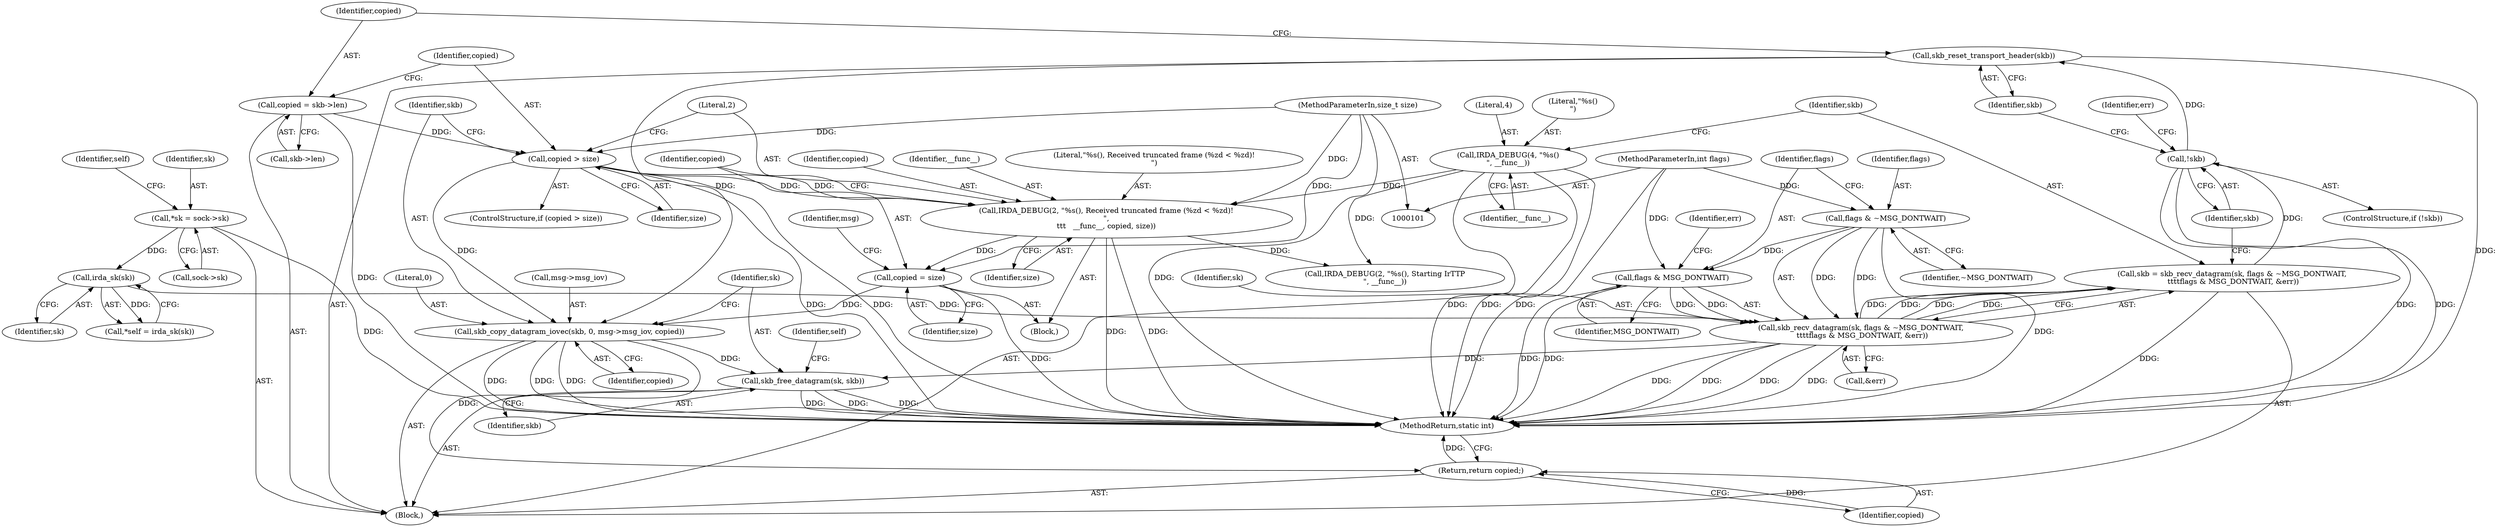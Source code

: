 digraph "0_linux_f3d3342602f8bcbf37d7c46641cb9bca7618eb1c_16@API" {
"1000169" [label="(Call,skb_copy_datagram_iovec(skb, 0, msg->msg_iov, copied))"];
"1000143" [label="(Call,skb_reset_transport_header(skb))"];
"1000139" [label="(Call,!skb)"];
"1000126" [label="(Call,skb = skb_recv_datagram(sk, flags & ~MSG_DONTWAIT,\n \t\t\t\tflags & MSG_DONTWAIT, &err))"];
"1000128" [label="(Call,skb_recv_datagram(sk, flags & ~MSG_DONTWAIT,\n \t\t\t\tflags & MSG_DONTWAIT, &err))"];
"1000117" [label="(Call,irda_sk(sk))"];
"1000109" [label="(Call,*sk = sock->sk)"];
"1000130" [label="(Call,flags & ~MSG_DONTWAIT)"];
"1000106" [label="(MethodParameterIn,int flags)"];
"1000133" [label="(Call,flags & MSG_DONTWAIT)"];
"1000151" [label="(Call,copied > size)"];
"1000145" [label="(Call,copied = skb->len)"];
"1000105" [label="(MethodParameterIn,size_t size)"];
"1000161" [label="(Call,copied = size)"];
"1000155" [label="(Call,IRDA_DEBUG(2, \"%s(), Received truncated frame (%zd < %zd)!\n\",\n\t\t\t   __func__, copied, size))"];
"1000122" [label="(Call,IRDA_DEBUG(4, \"%s()\n\", __func__))"];
"1000176" [label="(Call,skb_free_datagram(sk, skb))"];
"1000213" [label="(Return,return copied;)"];
"1000116" [label="(Identifier,self)"];
"1000130" [label="(Call,flags & ~MSG_DONTWAIT)"];
"1000142" [label="(Identifier,err)"];
"1000109" [label="(Call,*sk = sock->sk)"];
"1000111" [label="(Call,sock->sk)"];
"1000117" [label="(Call,irda_sk(sk))"];
"1000125" [label="(Identifier,__func__)"];
"1000138" [label="(ControlStructure,if (!skb))"];
"1000106" [label="(MethodParameterIn,int flags)"];
"1000170" [label="(Identifier,skb)"];
"1000145" [label="(Call,copied = skb->len)"];
"1000132" [label="(Identifier,~MSG_DONTWAIT)"];
"1000163" [label="(Identifier,size)"];
"1000151" [label="(Call,copied > size)"];
"1000199" [label="(Call,IRDA_DEBUG(2, \"%s(), Starting IrTTP\n\", __func__))"];
"1000157" [label="(Literal,\"%s(), Received truncated frame (%zd < %zd)!\n\")"];
"1000182" [label="(Identifier,self)"];
"1000136" [label="(Call,&err)"];
"1000115" [label="(Call,*self = irda_sk(sk))"];
"1000144" [label="(Identifier,skb)"];
"1000110" [label="(Identifier,sk)"];
"1000166" [label="(Identifier,msg)"];
"1000127" [label="(Identifier,skb)"];
"1000124" [label="(Literal,\"%s()\n\")"];
"1000213" [label="(Return,return copied;)"];
"1000133" [label="(Call,flags & MSG_DONTWAIT)"];
"1000118" [label="(Identifier,sk)"];
"1000178" [label="(Identifier,skb)"];
"1000135" [label="(Identifier,MSG_DONTWAIT)"];
"1000129" [label="(Identifier,sk)"];
"1000123" [label="(Literal,4)"];
"1000147" [label="(Call,skb->len)"];
"1000137" [label="(Identifier,err)"];
"1000176" [label="(Call,skb_free_datagram(sk, skb))"];
"1000156" [label="(Literal,2)"];
"1000131" [label="(Identifier,flags)"];
"1000150" [label="(ControlStructure,if (copied > size))"];
"1000152" [label="(Identifier,copied)"];
"1000159" [label="(Identifier,copied)"];
"1000128" [label="(Call,skb_recv_datagram(sk, flags & ~MSG_DONTWAIT,\n \t\t\t\tflags & MSG_DONTWAIT, &err))"];
"1000175" [label="(Identifier,copied)"];
"1000172" [label="(Call,msg->msg_iov)"];
"1000161" [label="(Call,copied = size)"];
"1000158" [label="(Identifier,__func__)"];
"1000107" [label="(Block,)"];
"1000214" [label="(Identifier,copied)"];
"1000134" [label="(Identifier,flags)"];
"1000177" [label="(Identifier,sk)"];
"1000155" [label="(Call,IRDA_DEBUG(2, \"%s(), Received truncated frame (%zd < %zd)!\n\",\n\t\t\t   __func__, copied, size))"];
"1000171" [label="(Literal,0)"];
"1000169" [label="(Call,skb_copy_datagram_iovec(skb, 0, msg->msg_iov, copied))"];
"1000139" [label="(Call,!skb)"];
"1000143" [label="(Call,skb_reset_transport_header(skb))"];
"1000154" [label="(Block,)"];
"1000162" [label="(Identifier,copied)"];
"1000160" [label="(Identifier,size)"];
"1000122" [label="(Call,IRDA_DEBUG(4, \"%s()\n\", __func__))"];
"1000146" [label="(Identifier,copied)"];
"1000126" [label="(Call,skb = skb_recv_datagram(sk, flags & ~MSG_DONTWAIT,\n \t\t\t\tflags & MSG_DONTWAIT, &err))"];
"1000215" [label="(MethodReturn,static int)"];
"1000153" [label="(Identifier,size)"];
"1000105" [label="(MethodParameterIn,size_t size)"];
"1000140" [label="(Identifier,skb)"];
"1000169" -> "1000107"  [label="AST: "];
"1000169" -> "1000175"  [label="CFG: "];
"1000170" -> "1000169"  [label="AST: "];
"1000171" -> "1000169"  [label="AST: "];
"1000172" -> "1000169"  [label="AST: "];
"1000175" -> "1000169"  [label="AST: "];
"1000177" -> "1000169"  [label="CFG: "];
"1000169" -> "1000215"  [label="DDG: "];
"1000169" -> "1000215"  [label="DDG: "];
"1000169" -> "1000215"  [label="DDG: "];
"1000143" -> "1000169"  [label="DDG: "];
"1000151" -> "1000169"  [label="DDG: "];
"1000161" -> "1000169"  [label="DDG: "];
"1000169" -> "1000176"  [label="DDG: "];
"1000169" -> "1000213"  [label="DDG: "];
"1000143" -> "1000107"  [label="AST: "];
"1000143" -> "1000144"  [label="CFG: "];
"1000144" -> "1000143"  [label="AST: "];
"1000146" -> "1000143"  [label="CFG: "];
"1000143" -> "1000215"  [label="DDG: "];
"1000139" -> "1000143"  [label="DDG: "];
"1000139" -> "1000138"  [label="AST: "];
"1000139" -> "1000140"  [label="CFG: "];
"1000140" -> "1000139"  [label="AST: "];
"1000142" -> "1000139"  [label="CFG: "];
"1000144" -> "1000139"  [label="CFG: "];
"1000139" -> "1000215"  [label="DDG: "];
"1000139" -> "1000215"  [label="DDG: "];
"1000126" -> "1000139"  [label="DDG: "];
"1000126" -> "1000107"  [label="AST: "];
"1000126" -> "1000128"  [label="CFG: "];
"1000127" -> "1000126"  [label="AST: "];
"1000128" -> "1000126"  [label="AST: "];
"1000140" -> "1000126"  [label="CFG: "];
"1000126" -> "1000215"  [label="DDG: "];
"1000128" -> "1000126"  [label="DDG: "];
"1000128" -> "1000126"  [label="DDG: "];
"1000128" -> "1000126"  [label="DDG: "];
"1000128" -> "1000126"  [label="DDG: "];
"1000128" -> "1000136"  [label="CFG: "];
"1000129" -> "1000128"  [label="AST: "];
"1000130" -> "1000128"  [label="AST: "];
"1000133" -> "1000128"  [label="AST: "];
"1000136" -> "1000128"  [label="AST: "];
"1000128" -> "1000215"  [label="DDG: "];
"1000128" -> "1000215"  [label="DDG: "];
"1000128" -> "1000215"  [label="DDG: "];
"1000128" -> "1000215"  [label="DDG: "];
"1000117" -> "1000128"  [label="DDG: "];
"1000130" -> "1000128"  [label="DDG: "];
"1000130" -> "1000128"  [label="DDG: "];
"1000133" -> "1000128"  [label="DDG: "];
"1000133" -> "1000128"  [label="DDG: "];
"1000128" -> "1000176"  [label="DDG: "];
"1000117" -> "1000115"  [label="AST: "];
"1000117" -> "1000118"  [label="CFG: "];
"1000118" -> "1000117"  [label="AST: "];
"1000115" -> "1000117"  [label="CFG: "];
"1000117" -> "1000115"  [label="DDG: "];
"1000109" -> "1000117"  [label="DDG: "];
"1000109" -> "1000107"  [label="AST: "];
"1000109" -> "1000111"  [label="CFG: "];
"1000110" -> "1000109"  [label="AST: "];
"1000111" -> "1000109"  [label="AST: "];
"1000116" -> "1000109"  [label="CFG: "];
"1000109" -> "1000215"  [label="DDG: "];
"1000130" -> "1000132"  [label="CFG: "];
"1000131" -> "1000130"  [label="AST: "];
"1000132" -> "1000130"  [label="AST: "];
"1000134" -> "1000130"  [label="CFG: "];
"1000130" -> "1000215"  [label="DDG: "];
"1000106" -> "1000130"  [label="DDG: "];
"1000130" -> "1000133"  [label="DDG: "];
"1000106" -> "1000101"  [label="AST: "];
"1000106" -> "1000215"  [label="DDG: "];
"1000106" -> "1000133"  [label="DDG: "];
"1000133" -> "1000135"  [label="CFG: "];
"1000134" -> "1000133"  [label="AST: "];
"1000135" -> "1000133"  [label="AST: "];
"1000137" -> "1000133"  [label="CFG: "];
"1000133" -> "1000215"  [label="DDG: "];
"1000133" -> "1000215"  [label="DDG: "];
"1000151" -> "1000150"  [label="AST: "];
"1000151" -> "1000153"  [label="CFG: "];
"1000152" -> "1000151"  [label="AST: "];
"1000153" -> "1000151"  [label="AST: "];
"1000156" -> "1000151"  [label="CFG: "];
"1000170" -> "1000151"  [label="CFG: "];
"1000151" -> "1000215"  [label="DDG: "];
"1000151" -> "1000215"  [label="DDG: "];
"1000145" -> "1000151"  [label="DDG: "];
"1000105" -> "1000151"  [label="DDG: "];
"1000151" -> "1000155"  [label="DDG: "];
"1000151" -> "1000155"  [label="DDG: "];
"1000145" -> "1000107"  [label="AST: "];
"1000145" -> "1000147"  [label="CFG: "];
"1000146" -> "1000145"  [label="AST: "];
"1000147" -> "1000145"  [label="AST: "];
"1000152" -> "1000145"  [label="CFG: "];
"1000145" -> "1000215"  [label="DDG: "];
"1000105" -> "1000101"  [label="AST: "];
"1000105" -> "1000215"  [label="DDG: "];
"1000105" -> "1000155"  [label="DDG: "];
"1000105" -> "1000161"  [label="DDG: "];
"1000161" -> "1000154"  [label="AST: "];
"1000161" -> "1000163"  [label="CFG: "];
"1000162" -> "1000161"  [label="AST: "];
"1000163" -> "1000161"  [label="AST: "];
"1000166" -> "1000161"  [label="CFG: "];
"1000161" -> "1000215"  [label="DDG: "];
"1000155" -> "1000161"  [label="DDG: "];
"1000155" -> "1000154"  [label="AST: "];
"1000155" -> "1000160"  [label="CFG: "];
"1000156" -> "1000155"  [label="AST: "];
"1000157" -> "1000155"  [label="AST: "];
"1000158" -> "1000155"  [label="AST: "];
"1000159" -> "1000155"  [label="AST: "];
"1000160" -> "1000155"  [label="AST: "];
"1000162" -> "1000155"  [label="CFG: "];
"1000155" -> "1000215"  [label="DDG: "];
"1000155" -> "1000215"  [label="DDG: "];
"1000122" -> "1000155"  [label="DDG: "];
"1000155" -> "1000199"  [label="DDG: "];
"1000122" -> "1000107"  [label="AST: "];
"1000122" -> "1000125"  [label="CFG: "];
"1000123" -> "1000122"  [label="AST: "];
"1000124" -> "1000122"  [label="AST: "];
"1000125" -> "1000122"  [label="AST: "];
"1000127" -> "1000122"  [label="CFG: "];
"1000122" -> "1000215"  [label="DDG: "];
"1000122" -> "1000215"  [label="DDG: "];
"1000122" -> "1000199"  [label="DDG: "];
"1000176" -> "1000107"  [label="AST: "];
"1000176" -> "1000178"  [label="CFG: "];
"1000177" -> "1000176"  [label="AST: "];
"1000178" -> "1000176"  [label="AST: "];
"1000182" -> "1000176"  [label="CFG: "];
"1000176" -> "1000215"  [label="DDG: "];
"1000176" -> "1000215"  [label="DDG: "];
"1000176" -> "1000215"  [label="DDG: "];
"1000213" -> "1000107"  [label="AST: "];
"1000213" -> "1000214"  [label="CFG: "];
"1000214" -> "1000213"  [label="AST: "];
"1000215" -> "1000213"  [label="CFG: "];
"1000213" -> "1000215"  [label="DDG: "];
"1000214" -> "1000213"  [label="DDG: "];
}
